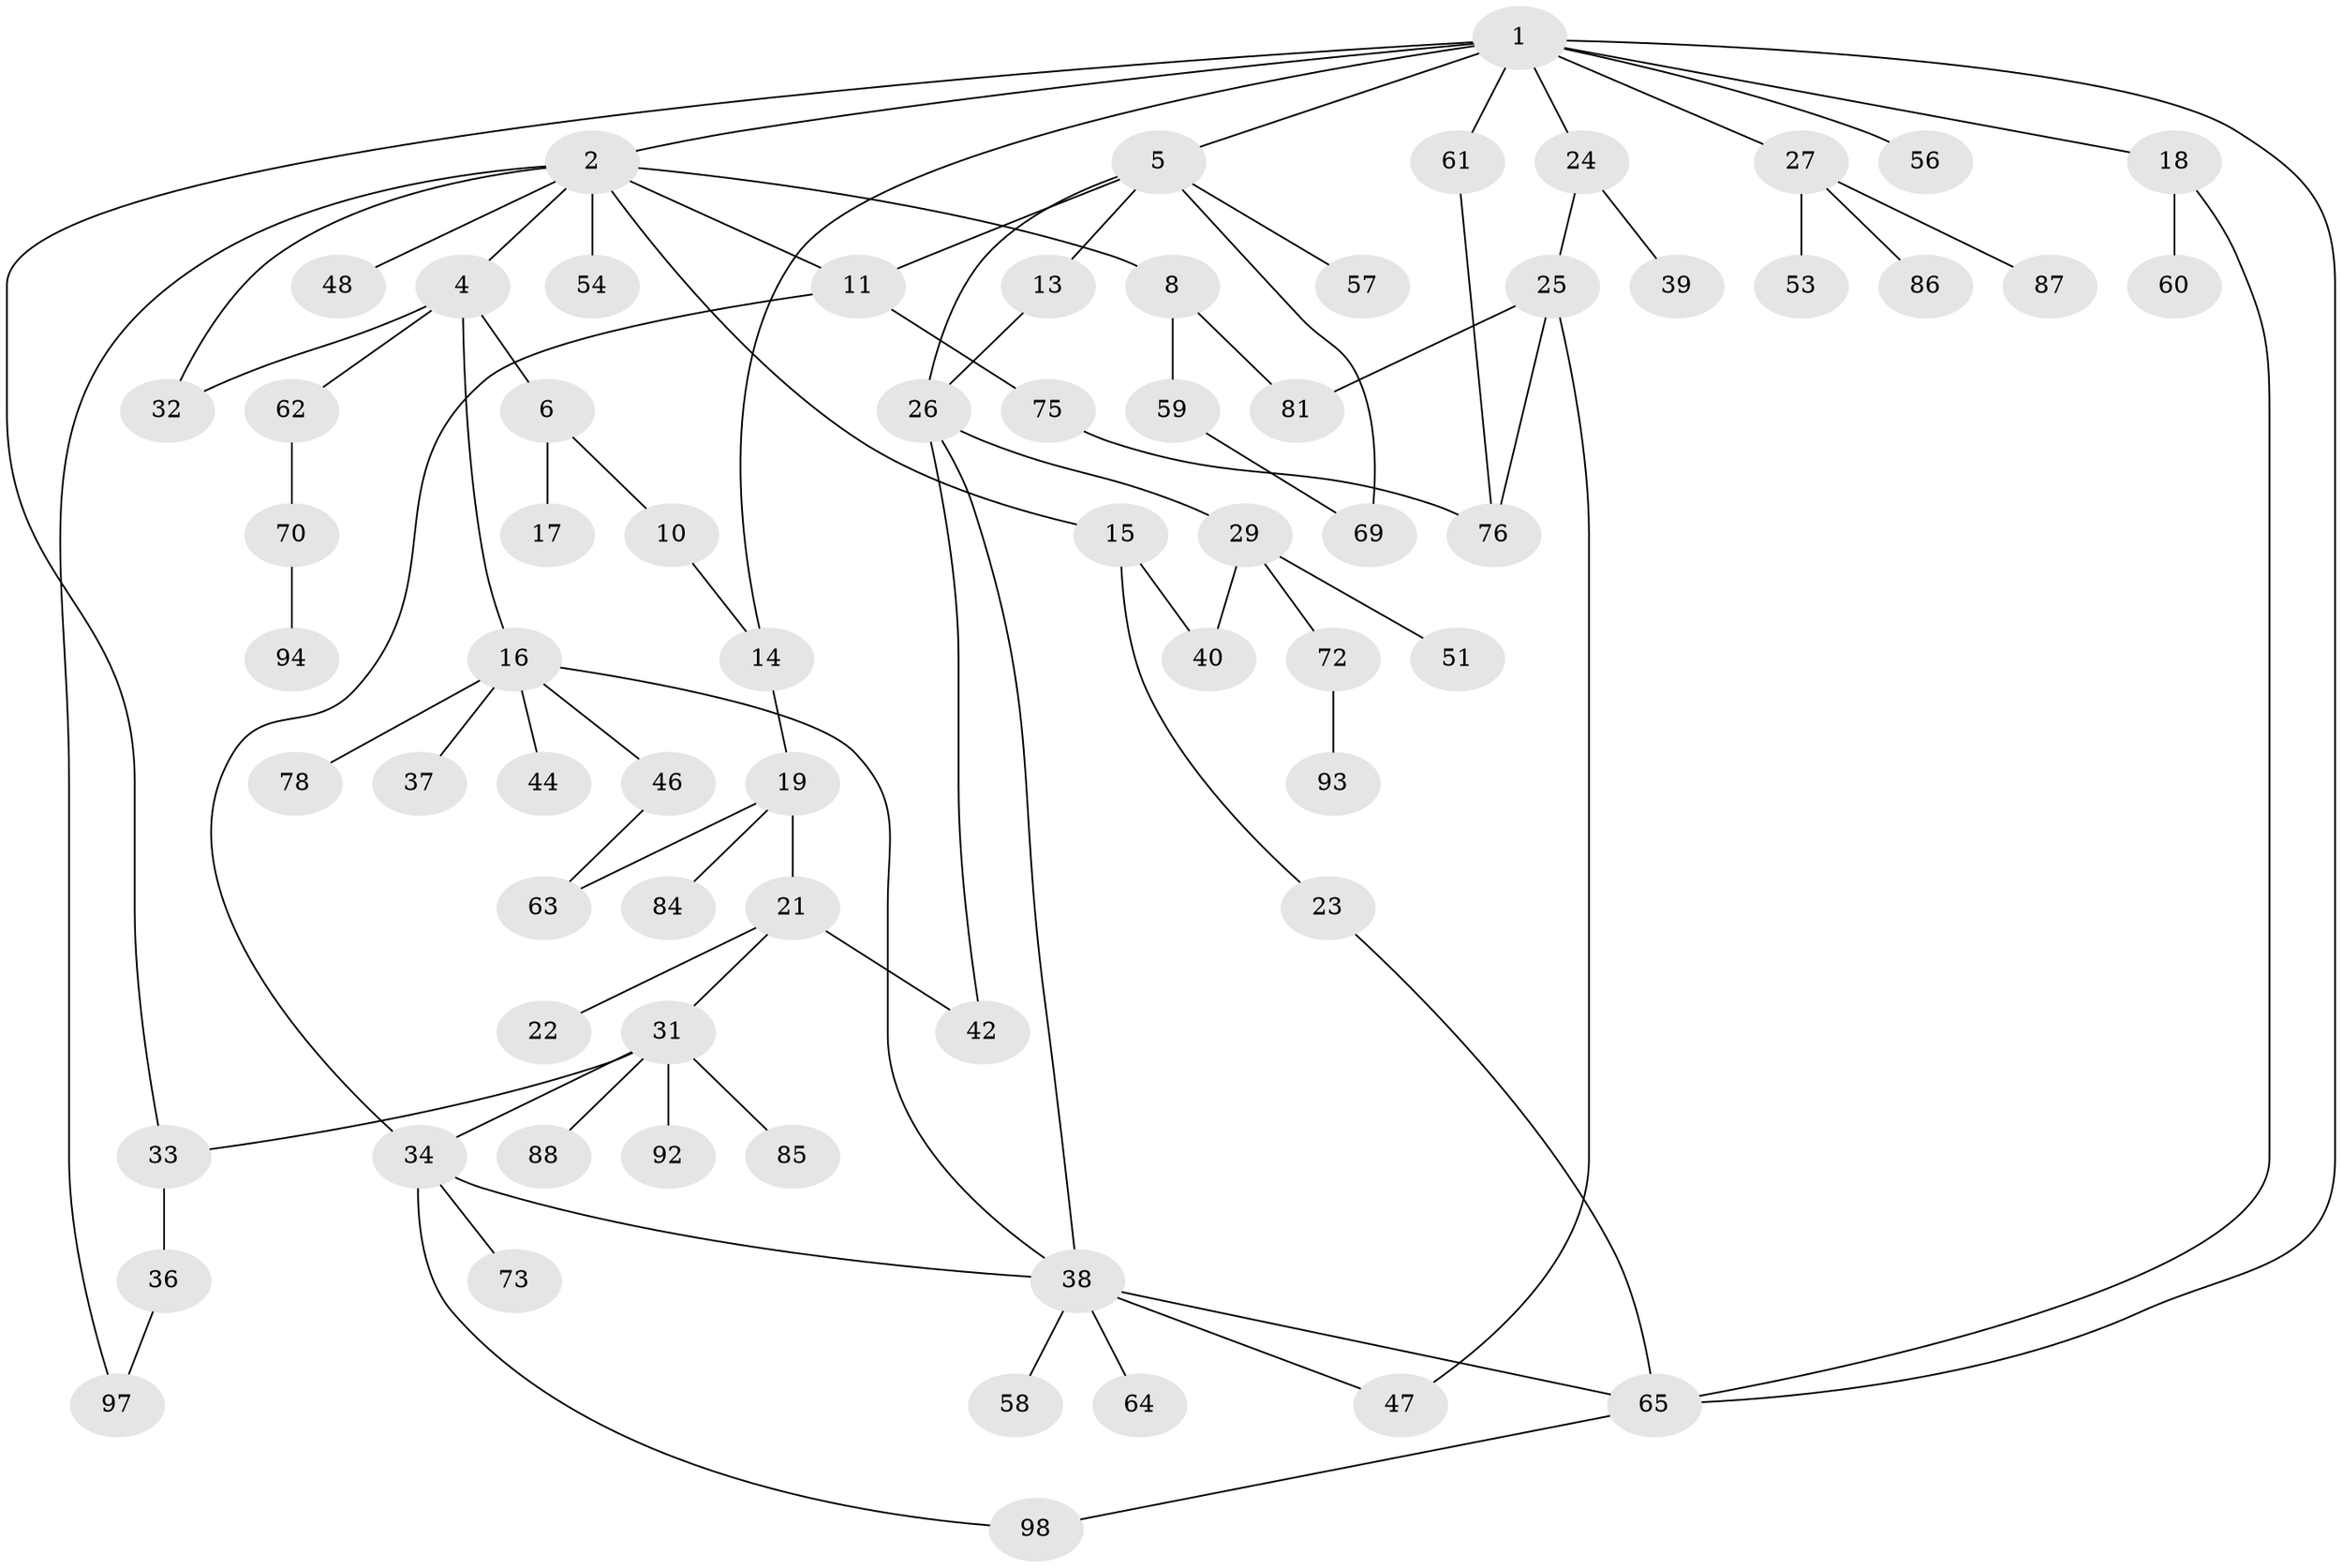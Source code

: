 // original degree distribution, {5: 0.07142857142857142, 8: 0.01020408163265306, 7: 0.01020408163265306, 3: 0.1836734693877551, 4: 0.09183673469387756, 1: 0.32653061224489793, 2: 0.29591836734693877, 6: 0.01020408163265306}
// Generated by graph-tools (version 1.1) at 2025/41/03/06/25 10:41:27]
// undirected, 68 vertices, 88 edges
graph export_dot {
graph [start="1"]
  node [color=gray90,style=filled];
  1 [super="+3"];
  2 [super="+7"];
  4;
  5 [super="+55"];
  6;
  8 [super="+9"];
  10 [super="+12"];
  11 [super="+68"];
  13;
  14;
  15 [super="+77"];
  16 [super="+20"];
  17 [super="+50"];
  18;
  19 [super="+41"];
  21 [super="+28"];
  22 [super="+71"];
  23;
  24;
  25 [super="+35"];
  26 [super="+80"];
  27 [super="+30"];
  29 [super="+43"];
  31 [super="+74"];
  32 [super="+83"];
  33;
  34 [super="+49"];
  36 [super="+67"];
  37;
  38 [super="+45"];
  39;
  40;
  42 [super="+52"];
  44;
  46;
  47 [super="+79"];
  48;
  51;
  53;
  54 [super="+89"];
  56;
  57;
  58;
  59;
  60 [super="+66"];
  61;
  62;
  63;
  64;
  65 [super="+82"];
  69;
  70 [super="+91"];
  72;
  73;
  75;
  76 [super="+95"];
  78;
  81 [super="+90"];
  84;
  85;
  86;
  87;
  88;
  92;
  93 [super="+96"];
  94;
  97;
  98;
  1 -- 2;
  1 -- 24;
  1 -- 61;
  1 -- 33;
  1 -- 18;
  1 -- 5;
  1 -- 56;
  1 -- 27;
  1 -- 14;
  1 -- 65;
  2 -- 4;
  2 -- 8;
  2 -- 11;
  2 -- 15;
  2 -- 32;
  2 -- 54;
  2 -- 48;
  2 -- 97;
  4 -- 6;
  4 -- 16;
  4 -- 62;
  4 -- 32;
  5 -- 13;
  5 -- 26;
  5 -- 11;
  5 -- 57;
  5 -- 69;
  6 -- 10;
  6 -- 17;
  8 -- 59;
  8 -- 81;
  10 -- 14;
  11 -- 34;
  11 -- 75;
  13 -- 26;
  14 -- 19;
  15 -- 23;
  15 -- 40;
  16 -- 44;
  16 -- 38;
  16 -- 46;
  16 -- 37;
  16 -- 78;
  18 -- 60;
  18 -- 65;
  19 -- 21;
  19 -- 84;
  19 -- 63;
  21 -- 22;
  21 -- 31;
  21 -- 42;
  23 -- 65;
  24 -- 25;
  24 -- 39;
  25 -- 81;
  25 -- 76;
  25 -- 47;
  26 -- 29;
  26 -- 42;
  26 -- 38;
  27 -- 53;
  27 -- 86;
  27 -- 87;
  29 -- 51;
  29 -- 72;
  29 -- 40;
  31 -- 34;
  31 -- 33;
  31 -- 85;
  31 -- 88;
  31 -- 92;
  33 -- 36;
  34 -- 38;
  34 -- 73;
  34 -- 98;
  36 -- 97;
  38 -- 58;
  38 -- 64;
  38 -- 47;
  38 -- 65;
  46 -- 63;
  59 -- 69;
  61 -- 76;
  62 -- 70;
  65 -- 98;
  70 -- 94;
  72 -- 93;
  75 -- 76;
}

